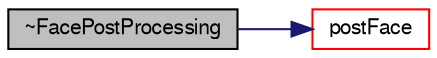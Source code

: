 digraph "~FacePostProcessing"
{
  bgcolor="transparent";
  edge [fontname="FreeSans",fontsize="10",labelfontname="FreeSans",labelfontsize="10"];
  node [fontname="FreeSans",fontsize="10",shape=record];
  rankdir="LR";
  Node41 [label="~FacePostProcessing",height=0.2,width=0.4,color="black", fillcolor="grey75", style="filled", fontcolor="black"];
  Node41 -> Node42 [color="midnightblue",fontsize="10",style="solid",fontname="FreeSans"];
  Node42 [label="postFace",height=0.2,width=0.4,color="red",URL="$a23978.html#af22cae8f334fc53e8dec7594c2a62aca",tooltip="Post-face hook. "];
}
